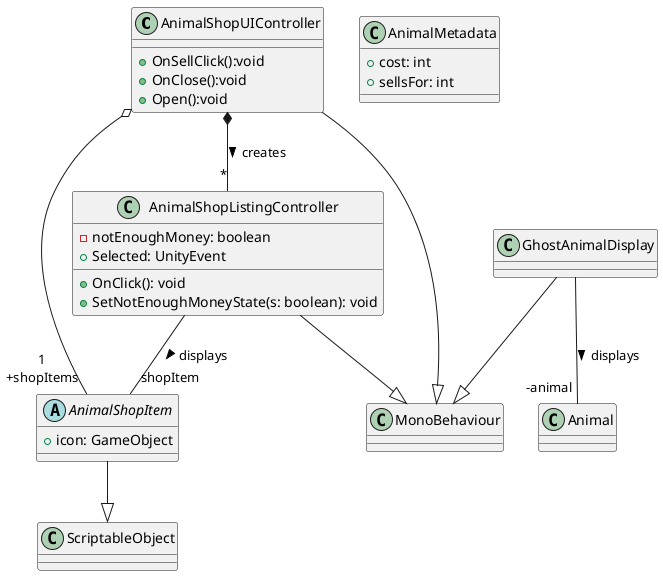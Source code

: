 @startuml
class AnimalShopUIController{
    +OnSellClick():void
    +OnClose():void
    +Open():void
}

class AnimalShopListingController{
    -notEnoughMoney: boolean
    +Selected: UnityEvent
    +OnClick(): void
    +SetNotEnoughMoneyState(s: boolean): void
}

class GhostAnimalDisplay{

}

abstract class AnimalShopItem{
    +icon: GameObject
}

class AnimalMetadata{
    +cost: int
    +sellsFor: int
}

AnimalShopItem --|> ScriptableObject
AnimalShopUIController --|> MonoBehaviour
AnimalShopListingController --|> MonoBehaviour
GhostAnimalDisplay  --|> MonoBehaviour
AnimalShopUIController  o-- "1\n+shopItems" AnimalShopItem

AnimalShopUIController *-- "*" AnimalShopListingController : creates >

AnimalShopListingController -- "shopItem" AnimalShopItem : displays >

GhostAnimalDisplay -- "-animal" Animal: displays >
@enduml